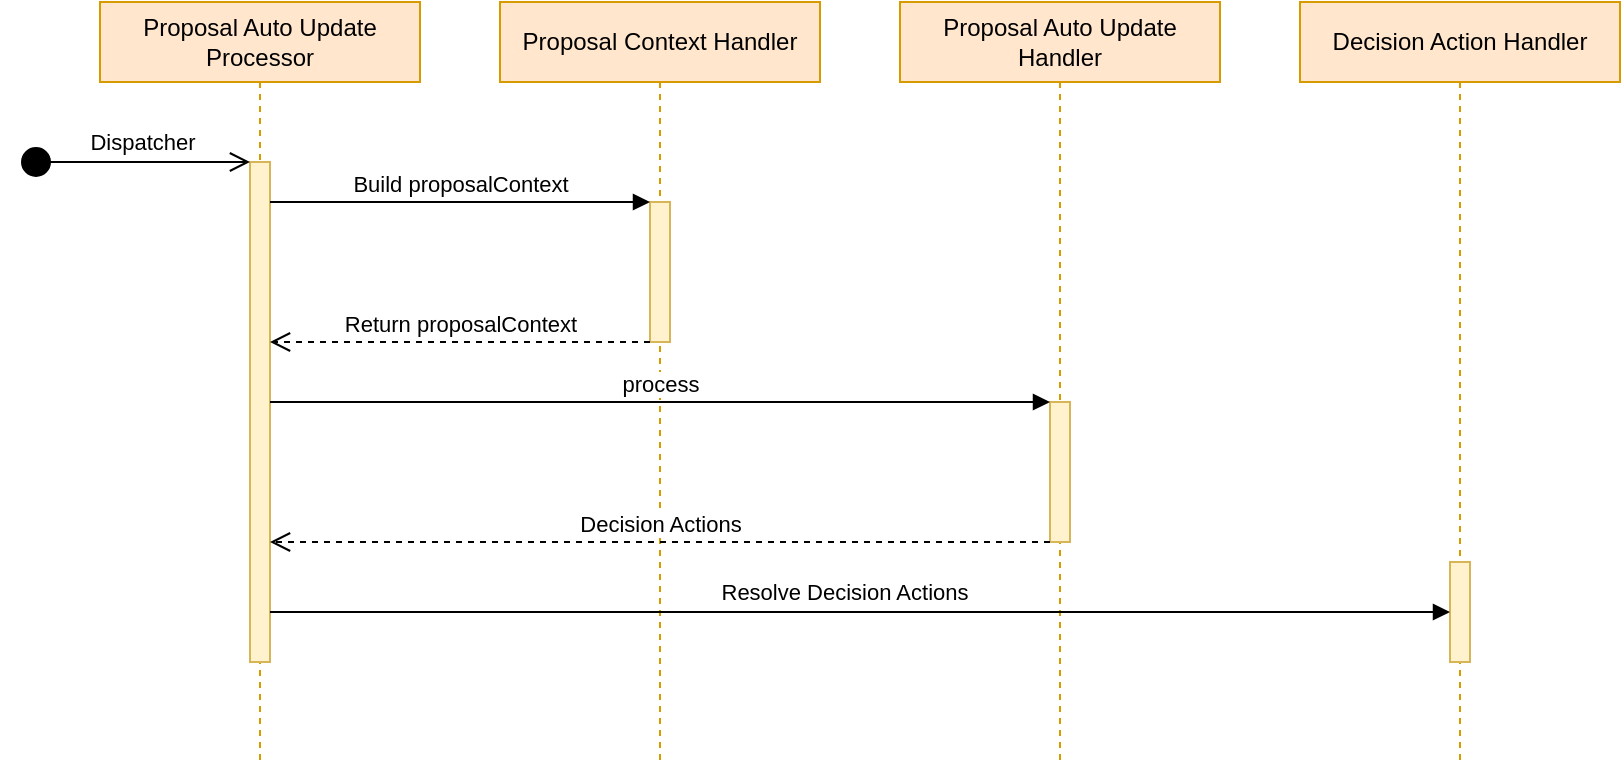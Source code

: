 <mxfile version="14.9.4" type="github">
  <diagram id="vb5DFwSze8nv0TOMKXwz" name="Page-1">
    <mxGraphModel dx="948" dy="588" grid="1" gridSize="10" guides="1" tooltips="1" connect="1" arrows="1" fold="1" page="1" pageScale="1" pageWidth="827" pageHeight="1169" math="0" shadow="0">
      <root>
        <mxCell id="0" />
        <mxCell id="1" parent="0" />
        <mxCell id="yhGn-xtxUoY_vjiY6p_X-33" value="&lt;font style=&quot;font-size: 12px&quot;&gt;Proposal Auto Update Processor&lt;/font&gt;" style="shape=umlLifeline;perimeter=lifelinePerimeter;whiteSpace=wrap;html=1;container=1;collapsible=0;recursiveResize=0;outlineConnect=0;fillColor=#ffe6cc;strokeColor=#d79b00;" parent="1" vertex="1">
          <mxGeometry x="80" y="40" width="160" height="380" as="geometry" />
        </mxCell>
        <mxCell id="yhGn-xtxUoY_vjiY6p_X-37" value="" style="html=1;points=[];perimeter=orthogonalPerimeter;fillColor=#fff2cc;strokeColor=#d6b656;" parent="yhGn-xtxUoY_vjiY6p_X-33" vertex="1">
          <mxGeometry x="75" y="80" width="10" height="250" as="geometry" />
        </mxCell>
        <mxCell id="yhGn-xtxUoY_vjiY6p_X-36" value="&lt;font style=&quot;font-size: 12px&quot;&gt;Proposal Context Handler&lt;/font&gt;" style="shape=umlLifeline;perimeter=lifelinePerimeter;whiteSpace=wrap;html=1;container=1;collapsible=0;recursiveResize=0;outlineConnect=0;fillColor=#ffe6cc;strokeColor=#d79b00;" parent="1" vertex="1">
          <mxGeometry x="280" y="40" width="160" height="380" as="geometry" />
        </mxCell>
        <mxCell id="yhGn-xtxUoY_vjiY6p_X-39" value="" style="html=1;points=[];perimeter=orthogonalPerimeter;fillColor=#fff2cc;strokeColor=#d6b656;" parent="yhGn-xtxUoY_vjiY6p_X-36" vertex="1">
          <mxGeometry x="75" y="100" width="10" height="70" as="geometry" />
        </mxCell>
        <mxCell id="yhGn-xtxUoY_vjiY6p_X-40" value="Build proposalContext" style="html=1;verticalAlign=bottom;endArrow=block;entryX=0;entryY=0;" parent="1" target="yhGn-xtxUoY_vjiY6p_X-39" edge="1" source="yhGn-xtxUoY_vjiY6p_X-37">
          <mxGeometry relative="1" as="geometry">
            <mxPoint x="125" y="180" as="sourcePoint" />
          </mxGeometry>
        </mxCell>
        <mxCell id="yhGn-xtxUoY_vjiY6p_X-111" value="Return proposalContext" style="html=1;verticalAlign=bottom;endArrow=open;dashed=1;endSize=8;" parent="1" source="yhGn-xtxUoY_vjiY6p_X-39" target="yhGn-xtxUoY_vjiY6p_X-37" edge="1">
          <mxGeometry relative="1" as="geometry">
            <mxPoint x="595" y="620" as="sourcePoint" />
            <mxPoint x="120" y="230" as="targetPoint" />
            <Array as="points">
              <mxPoint x="190" y="210" />
            </Array>
          </mxGeometry>
        </mxCell>
        <mxCell id="dIcDvKEjWkiVOUuwe_89-6" value="" style="html=1;verticalAlign=bottom;startArrow=circle;startFill=1;endArrow=open;startSize=6;endSize=8;" parent="1" target="yhGn-xtxUoY_vjiY6p_X-37" edge="1">
          <mxGeometry width="80" relative="1" as="geometry">
            <mxPoint x="40" y="120" as="sourcePoint" />
            <mxPoint x="95" y="120" as="targetPoint" />
          </mxGeometry>
        </mxCell>
        <mxCell id="LiKbPFfFzuM_PUEvF1V3-1" value="Dispatcher" style="edgeLabel;html=1;align=center;verticalAlign=middle;resizable=0;points=[];" parent="dIcDvKEjWkiVOUuwe_89-6" vertex="1" connectable="0">
          <mxGeometry x="-0.316" y="-3" relative="1" as="geometry">
            <mxPoint x="21" y="-13" as="offset" />
          </mxGeometry>
        </mxCell>
        <mxCell id="LiKbPFfFzuM_PUEvF1V3-2" value="&lt;font style=&quot;font-size: 12px&quot;&gt;Proposal Auto Update Handler&lt;/font&gt;" style="shape=umlLifeline;perimeter=lifelinePerimeter;whiteSpace=wrap;html=1;container=1;collapsible=0;recursiveResize=0;outlineConnect=0;fillColor=#ffe6cc;strokeColor=#d79b00;" parent="1" vertex="1">
          <mxGeometry x="480" y="40" width="160" height="380" as="geometry" />
        </mxCell>
        <mxCell id="LiKbPFfFzuM_PUEvF1V3-6" value="" style="html=1;points=[];perimeter=orthogonalPerimeter;fillColor=#fff2cc;strokeColor=#d6b656;" parent="1" vertex="1">
          <mxGeometry x="555" y="240" width="10" height="70" as="geometry" />
        </mxCell>
        <mxCell id="LiKbPFfFzuM_PUEvF1V3-7" value="process" style="html=1;verticalAlign=bottom;endArrow=block;" parent="1" source="yhGn-xtxUoY_vjiY6p_X-37" target="LiKbPFfFzuM_PUEvF1V3-6" edge="1">
          <mxGeometry width="80" relative="1" as="geometry">
            <mxPoint x="175" y="320" as="sourcePoint" />
            <mxPoint x="250" y="280" as="targetPoint" />
            <Array as="points">
              <mxPoint x="240" y="240" />
            </Array>
          </mxGeometry>
        </mxCell>
        <mxCell id="LiKbPFfFzuM_PUEvF1V3-10" value="Decision Action Handler" style="shape=umlLifeline;perimeter=lifelinePerimeter;whiteSpace=wrap;html=1;container=1;collapsible=0;recursiveResize=0;outlineConnect=0;fillColor=#ffe6cc;strokeColor=#d79b00;" parent="1" vertex="1">
          <mxGeometry x="680" y="40" width="160" height="380" as="geometry" />
        </mxCell>
        <mxCell id="LiKbPFfFzuM_PUEvF1V3-12" value="" style="html=1;points=[];perimeter=orthogonalPerimeter;fillColor=#fff2cc;strokeColor=#d6b656;" parent="LiKbPFfFzuM_PUEvF1V3-10" vertex="1">
          <mxGeometry x="75" y="280" width="10" height="50" as="geometry" />
        </mxCell>
        <mxCell id="LiKbPFfFzuM_PUEvF1V3-11" value="Decision Actions" style="html=1;verticalAlign=bottom;endArrow=open;dashed=1;endSize=8;" parent="1" source="LiKbPFfFzuM_PUEvF1V3-6" target="yhGn-xtxUoY_vjiY6p_X-37" edge="1">
          <mxGeometry relative="1" as="geometry">
            <mxPoint x="250" y="380" as="sourcePoint" />
            <mxPoint x="170" y="380" as="targetPoint" />
            <Array as="points">
              <mxPoint x="450" y="310" />
            </Array>
          </mxGeometry>
        </mxCell>
        <mxCell id="LiKbPFfFzuM_PUEvF1V3-13" value="" style="html=1;verticalAlign=bottom;endArrow=block;" parent="1" source="yhGn-xtxUoY_vjiY6p_X-37" target="LiKbPFfFzuM_PUEvF1V3-12" edge="1">
          <mxGeometry width="80" relative="1" as="geometry">
            <mxPoint x="130" y="470" as="sourcePoint" />
            <mxPoint x="230" y="470" as="targetPoint" />
            <Array as="points">
              <mxPoint x="600" y="345" />
            </Array>
          </mxGeometry>
        </mxCell>
        <mxCell id="LiKbPFfFzuM_PUEvF1V3-14" value="Resolve Decision Actions" style="edgeLabel;html=1;align=center;verticalAlign=middle;resizable=0;points=[];" parent="LiKbPFfFzuM_PUEvF1V3-13" vertex="1" connectable="0">
          <mxGeometry x="-0.128" y="1" relative="1" as="geometry">
            <mxPoint x="30" y="-9" as="offset" />
          </mxGeometry>
        </mxCell>
      </root>
    </mxGraphModel>
  </diagram>
</mxfile>
